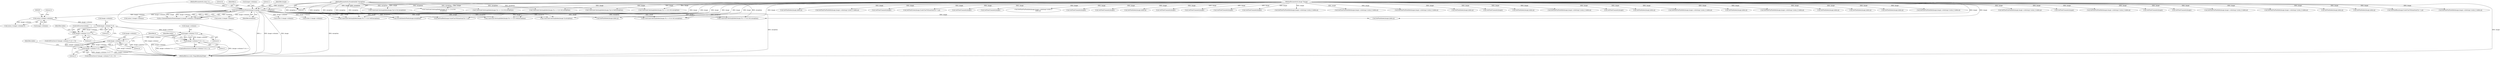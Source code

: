 digraph "0_ImageMagick_cc4ac341f29fa368da6ef01c207deaf8c61f6a2e@pointer" {
"1000438" [label="(Call,image->columns % 4)"];
"1000286" [label="(Call,(ssize_t) image->columns)"];
"1000118" [label="(Call,QueueAuthenticPixels(image,0,y,image->columns,1,exception))"];
"1000106" [label="(MethodParameterIn,Image *image)"];
"1000109" [label="(MethodParameterIn,ssize_t y)"];
"1000110" [label="(MethodParameterIn,ExceptionInfo *exception)"];
"1000437" [label="(Call,(image->columns % 4) != 0)"];
"1000482" [label="(Call,image->columns % 4)"];
"1000481" [label="(Call,(image->columns % 4) > 1)"];
"1000526" [label="(Call,image->columns % 4)"];
"1000525" [label="(Call,(image->columns % 4) > 2)"];
"1000483" [label="(Call,image->columns)"];
"1000764" [label="(Call,(ssize_t) image->columns)"];
"1000478" [label="(Call,GetPixelChannels(image))"];
"1000403" [label="(Call,ConstrainColormapIndex(image,(*p) & 0x3,exception))"];
"1000147" [label="(Call,(ssize_t) image->columns)"];
"1000364" [label="(Call,GetPixelChannels(image))"];
"1000740" [label="(Call,SetPixelViaPixelInfo(image,image->colormap+(ssize_t) index,q))"];
"1000260" [label="(Call,SetPixelViaPixelInfo(image,image->colormap+(ssize_t) index,q))"];
"1000298" [label="(Call,ConstrainColormapIndex(image,(*p >> 6) & 0x3,exception))"];
"1000437" [label="(Call,(image->columns % 4) != 0)"];
"1000611" [label="(Call,SetPixelViaPixelInfo(image,image->colormap+(ssize_t) index,q))"];
"1000481" [label="(Call,(image->columns % 4) > 1)"];
"1000121" [label="(Identifier,y)"];
"1000122" [label="(Call,image->columns)"];
"1000580" [label="(Call,(ssize_t) image->columns)"];
"1000443" [label="(Literal,0)"];
"1000307" [label="(Call,SetPixelIndex(image,index,q))"];
"1000795" [label="(Call,GetPixelChannels(image))"];
"1000544" [label="(Call,SetPixelIndex(image,index,q))"];
"1000250" [label="(Call,SetPixelViaPixelInfo(image,image->colormap+(ssize_t) index,q))"];
"1000534" [label="(Identifier,index)"];
"1000658" [label="(Call,GetPixelChannels(image))"];
"1000410" [label="(Call,SetPixelIndex(image,index,q))"];
"1000510" [label="(Call,SetPixelViaPixelInfo(image,image->colormap+(ssize_t) index,q))"];
"1000106" [label="(MethodParameterIn,Image *image)"];
"1000125" [label="(Literal,1)"];
"1000368" [label="(Call,ConstrainColormapIndex(image,(*p >> 2) & 0x3,exception))"];
"1000569" [label="(Identifier,p)"];
"1000291" [label="(Literal,3)"];
"1000730" [label="(Call,SetPixelIndex(image,index,q))"];
"1000116" [label="(Call,q=QueueAuthenticPixels(image,0,y,image->columns,1,exception))"];
"1000627" [label="(Call,ConstrainColormapIndex(image,(*p) & 0x0f,exception))"];
"1000285" [label="(Call,(ssize_t) image->columns-3)"];
"1000570" [label="(ControlStructure,break;)"];
"1000525" [label="(Call,(image->columns % 4) > 2)"];
"1000725" [label="(Call,ConstrainColormapIndex(image,*p,exception))"];
"1000447" [label="(Call,ConstrainColormapIndex(image,(*p >> 6) & 0x3,exception))"];
"1000491" [label="(Call,ConstrainColormapIndex(image,(*p >> 4) & 0x3,exception))"];
"1000690" [label="(Call,SetPixelViaPixelInfo(image,image->colormap+(ssize_t) index,q))"];
"1000480" [label="(ControlStructure,if ((image->columns % 4) > 1))"];
"1000634" [label="(Call,SetPixelIndex(image,index,q))"];
"1000286" [label="(Call,(ssize_t) image->columns)"];
"1000482" [label="(Call,image->columns % 4)"];
"1000680" [label="(Call,SetPixelIndex(image,index,q))"];
"1000333" [label="(Call,ConstrainColormapIndex(image,(*p >> 4) & 0x3,exception))"];
"1000601" [label="(Call,SetPixelIndex(image,index,q))"];
"1000531" [label="(Literal,2)"];
"1000387" [label="(Call,SetPixelViaPixelInfo(image,image->colormap+(ssize_t) index,q))"];
"1000317" [label="(Call,SetPixelViaPixelInfo(image,image->colormap+(ssize_t) index,q))"];
"1000110" [label="(MethodParameterIn,ExceptionInfo *exception)"];
"1000432" [label="(Call,GetPixelChannels(image))"];
"1000772" [label="(Call,SetPixelRed(image,ScaleCharToQuantum(*p++),q))"];
"1000109" [label="(MethodParameterIn,ssize_t y)"];
"1000466" [label="(Call,SetPixelViaPixelInfo(image,image->colormap+(ssize_t) index,q))"];
"1000623" [label="(Call,GetPixelChannels(image))"];
"1000399" [label="(Call,GetPixelChannels(image))"];
"1000715" [label="(Call,(ssize_t) image->columns)"];
"1000671" [label="(Call,ConstrainColormapIndex(image,(*p >> 4) & 0x0f,exception))"];
"1000800" [label="(Call,SyncAuthenticPixels(image,exception))"];
"1000188" [label="(Call,SetPixelViaPixelInfo(image,image->colormap+(ssize_t) index,q))"];
"1000535" [label="(Call,ConstrainColormapIndex(image,(*p >> 2) & 0x3,\n                       exception))"];
"1000352" [label="(Call,SetPixelViaPixelInfo(image,image->colormap+(ssize_t) index,q))"];
"1000436" [label="(ControlStructure,if ((image->columns % 4) != 0))"];
"1000118" [label="(Call,QueueAuthenticPixels(image,0,y,image->columns,1,exception))"];
"1000807" [label="(MethodReturn,static MagickBooleanType)"];
"1000456" [label="(Call,SetPixelIndex(image,index,q))"];
"1000490" [label="(Identifier,index)"];
"1000500" [label="(Call,SetPixelIndex(image,index,q))"];
"1000178" [label="(Call,SetPixelIndex(image,index,q))"];
"1000592" [label="(Call,ConstrainColormapIndex(image,(*p >> 4) & 0x0f,exception))"];
"1000120" [label="(Literal,0)"];
"1000786" [label="(Call,SetPixelBlue(image,ScaleCharToQuantum(*p++),q))"];
"1000126" [label="(Identifier,exception)"];
"1000420" [label="(Call,SetPixelViaPixelInfo(image,image->colormap+(ssize_t) index,q))"];
"1000487" [label="(Literal,1)"];
"1000527" [label="(Call,image->columns)"];
"1000439" [label="(Call,image->columns)"];
"1000524" [label="(ControlStructure,if ((image->columns % 4) > 2))"];
"1000342" [label="(Call,SetPixelIndex(image,index,q))"];
"1000442" [label="(Literal,4)"];
"1000644" [label="(Call,SetPixelViaPixelInfo(image,image->colormap+(ssize_t) index,q))"];
"1000566" [label="(Call,GetPixelChannels(image))"];
"1000240" [label="(Call,SetPixelIndex(image,index,q))"];
"1000288" [label="(Call,image->columns)"];
"1000119" [label="(Identifier,image)"];
"1000779" [label="(Call,SetPixelGreen(image,ScaleCharToQuantum(*p++),q))"];
"1000486" [label="(Literal,4)"];
"1000526" [label="(Call,image->columns % 4)"];
"1000530" [label="(Literal,4)"];
"1000272" [label="(Call,GetPixelChannels(image))"];
"1000329" [label="(Call,GetPixelChannels(image))"];
"1000554" [label="(Call,SetPixelViaPixelInfo(image,image->colormap+(ssize_t)\n                        index,q))"];
"1000754" [label="(Call,GetPixelChannels(image))"];
"1000438" [label="(Call,image->columns % 4)"];
"1000200" [label="(Call,GetPixelChannels(image))"];
"1000446" [label="(Identifier,index)"];
"1000377" [label="(Call,SetPixelIndex(image,index,q))"];
"1000704" [label="(Call,GetPixelChannels(image))"];
"1000522" [label="(Call,GetPixelChannels(image))"];
"1000438" -> "1000437"  [label="AST: "];
"1000438" -> "1000442"  [label="CFG: "];
"1000439" -> "1000438"  [label="AST: "];
"1000442" -> "1000438"  [label="AST: "];
"1000443" -> "1000438"  [label="CFG: "];
"1000438" -> "1000807"  [label="DDG: image->columns"];
"1000438" -> "1000437"  [label="DDG: image->columns"];
"1000438" -> "1000437"  [label="DDG: 4"];
"1000286" -> "1000438"  [label="DDG: image->columns"];
"1000438" -> "1000482"  [label="DDG: image->columns"];
"1000286" -> "1000285"  [label="AST: "];
"1000286" -> "1000288"  [label="CFG: "];
"1000287" -> "1000286"  [label="AST: "];
"1000288" -> "1000286"  [label="AST: "];
"1000291" -> "1000286"  [label="CFG: "];
"1000286" -> "1000285"  [label="DDG: image->columns"];
"1000118" -> "1000286"  [label="DDG: image->columns"];
"1000118" -> "1000116"  [label="AST: "];
"1000118" -> "1000126"  [label="CFG: "];
"1000119" -> "1000118"  [label="AST: "];
"1000120" -> "1000118"  [label="AST: "];
"1000121" -> "1000118"  [label="AST: "];
"1000122" -> "1000118"  [label="AST: "];
"1000125" -> "1000118"  [label="AST: "];
"1000126" -> "1000118"  [label="AST: "];
"1000116" -> "1000118"  [label="CFG: "];
"1000118" -> "1000807"  [label="DDG: exception"];
"1000118" -> "1000807"  [label="DDG: y"];
"1000118" -> "1000807"  [label="DDG: image->columns"];
"1000118" -> "1000807"  [label="DDG: image"];
"1000118" -> "1000116"  [label="DDG: exception"];
"1000118" -> "1000116"  [label="DDG: image"];
"1000118" -> "1000116"  [label="DDG: image->columns"];
"1000118" -> "1000116"  [label="DDG: 1"];
"1000118" -> "1000116"  [label="DDG: 0"];
"1000118" -> "1000116"  [label="DDG: y"];
"1000106" -> "1000118"  [label="DDG: image"];
"1000109" -> "1000118"  [label="DDG: y"];
"1000110" -> "1000118"  [label="DDG: exception"];
"1000118" -> "1000147"  [label="DDG: image->columns"];
"1000118" -> "1000178"  [label="DDG: image"];
"1000118" -> "1000240"  [label="DDG: image"];
"1000118" -> "1000298"  [label="DDG: image"];
"1000118" -> "1000298"  [label="DDG: exception"];
"1000118" -> "1000447"  [label="DDG: image"];
"1000118" -> "1000447"  [label="DDG: exception"];
"1000118" -> "1000580"  [label="DDG: image->columns"];
"1000118" -> "1000592"  [label="DDG: image"];
"1000118" -> "1000592"  [label="DDG: exception"];
"1000118" -> "1000671"  [label="DDG: image"];
"1000118" -> "1000671"  [label="DDG: exception"];
"1000118" -> "1000715"  [label="DDG: image->columns"];
"1000118" -> "1000725"  [label="DDG: image"];
"1000118" -> "1000725"  [label="DDG: exception"];
"1000118" -> "1000764"  [label="DDG: image->columns"];
"1000118" -> "1000772"  [label="DDG: image"];
"1000118" -> "1000800"  [label="DDG: image"];
"1000118" -> "1000800"  [label="DDG: exception"];
"1000106" -> "1000105"  [label="AST: "];
"1000106" -> "1000807"  [label="DDG: image"];
"1000106" -> "1000178"  [label="DDG: image"];
"1000106" -> "1000188"  [label="DDG: image"];
"1000106" -> "1000200"  [label="DDG: image"];
"1000106" -> "1000240"  [label="DDG: image"];
"1000106" -> "1000250"  [label="DDG: image"];
"1000106" -> "1000260"  [label="DDG: image"];
"1000106" -> "1000272"  [label="DDG: image"];
"1000106" -> "1000298"  [label="DDG: image"];
"1000106" -> "1000307"  [label="DDG: image"];
"1000106" -> "1000317"  [label="DDG: image"];
"1000106" -> "1000329"  [label="DDG: image"];
"1000106" -> "1000333"  [label="DDG: image"];
"1000106" -> "1000342"  [label="DDG: image"];
"1000106" -> "1000352"  [label="DDG: image"];
"1000106" -> "1000364"  [label="DDG: image"];
"1000106" -> "1000368"  [label="DDG: image"];
"1000106" -> "1000377"  [label="DDG: image"];
"1000106" -> "1000387"  [label="DDG: image"];
"1000106" -> "1000399"  [label="DDG: image"];
"1000106" -> "1000403"  [label="DDG: image"];
"1000106" -> "1000410"  [label="DDG: image"];
"1000106" -> "1000420"  [label="DDG: image"];
"1000106" -> "1000432"  [label="DDG: image"];
"1000106" -> "1000447"  [label="DDG: image"];
"1000106" -> "1000456"  [label="DDG: image"];
"1000106" -> "1000466"  [label="DDG: image"];
"1000106" -> "1000478"  [label="DDG: image"];
"1000106" -> "1000491"  [label="DDG: image"];
"1000106" -> "1000500"  [label="DDG: image"];
"1000106" -> "1000510"  [label="DDG: image"];
"1000106" -> "1000522"  [label="DDG: image"];
"1000106" -> "1000535"  [label="DDG: image"];
"1000106" -> "1000544"  [label="DDG: image"];
"1000106" -> "1000554"  [label="DDG: image"];
"1000106" -> "1000566"  [label="DDG: image"];
"1000106" -> "1000592"  [label="DDG: image"];
"1000106" -> "1000601"  [label="DDG: image"];
"1000106" -> "1000611"  [label="DDG: image"];
"1000106" -> "1000623"  [label="DDG: image"];
"1000106" -> "1000627"  [label="DDG: image"];
"1000106" -> "1000634"  [label="DDG: image"];
"1000106" -> "1000644"  [label="DDG: image"];
"1000106" -> "1000658"  [label="DDG: image"];
"1000106" -> "1000671"  [label="DDG: image"];
"1000106" -> "1000680"  [label="DDG: image"];
"1000106" -> "1000690"  [label="DDG: image"];
"1000106" -> "1000704"  [label="DDG: image"];
"1000106" -> "1000725"  [label="DDG: image"];
"1000106" -> "1000730"  [label="DDG: image"];
"1000106" -> "1000740"  [label="DDG: image"];
"1000106" -> "1000754"  [label="DDG: image"];
"1000106" -> "1000772"  [label="DDG: image"];
"1000106" -> "1000779"  [label="DDG: image"];
"1000106" -> "1000786"  [label="DDG: image"];
"1000106" -> "1000795"  [label="DDG: image"];
"1000106" -> "1000800"  [label="DDG: image"];
"1000109" -> "1000105"  [label="AST: "];
"1000109" -> "1000807"  [label="DDG: y"];
"1000110" -> "1000105"  [label="AST: "];
"1000110" -> "1000807"  [label="DDG: exception"];
"1000110" -> "1000298"  [label="DDG: exception"];
"1000110" -> "1000333"  [label="DDG: exception"];
"1000110" -> "1000368"  [label="DDG: exception"];
"1000110" -> "1000403"  [label="DDG: exception"];
"1000110" -> "1000447"  [label="DDG: exception"];
"1000110" -> "1000491"  [label="DDG: exception"];
"1000110" -> "1000535"  [label="DDG: exception"];
"1000110" -> "1000592"  [label="DDG: exception"];
"1000110" -> "1000627"  [label="DDG: exception"];
"1000110" -> "1000671"  [label="DDG: exception"];
"1000110" -> "1000725"  [label="DDG: exception"];
"1000110" -> "1000800"  [label="DDG: exception"];
"1000437" -> "1000436"  [label="AST: "];
"1000437" -> "1000443"  [label="CFG: "];
"1000443" -> "1000437"  [label="AST: "];
"1000446" -> "1000437"  [label="CFG: "];
"1000570" -> "1000437"  [label="CFG: "];
"1000437" -> "1000807"  [label="DDG: (image->columns % 4) != 0"];
"1000437" -> "1000807"  [label="DDG: image->columns % 4"];
"1000482" -> "1000481"  [label="AST: "];
"1000482" -> "1000486"  [label="CFG: "];
"1000483" -> "1000482"  [label="AST: "];
"1000486" -> "1000482"  [label="AST: "];
"1000487" -> "1000482"  [label="CFG: "];
"1000482" -> "1000807"  [label="DDG: image->columns"];
"1000482" -> "1000481"  [label="DDG: image->columns"];
"1000482" -> "1000481"  [label="DDG: 4"];
"1000482" -> "1000526"  [label="DDG: image->columns"];
"1000481" -> "1000480"  [label="AST: "];
"1000481" -> "1000487"  [label="CFG: "];
"1000487" -> "1000481"  [label="AST: "];
"1000490" -> "1000481"  [label="CFG: "];
"1000569" -> "1000481"  [label="CFG: "];
"1000481" -> "1000807"  [label="DDG: (image->columns % 4) > 1"];
"1000481" -> "1000807"  [label="DDG: image->columns % 4"];
"1000526" -> "1000525"  [label="AST: "];
"1000526" -> "1000530"  [label="CFG: "];
"1000527" -> "1000526"  [label="AST: "];
"1000530" -> "1000526"  [label="AST: "];
"1000531" -> "1000526"  [label="CFG: "];
"1000526" -> "1000807"  [label="DDG: image->columns"];
"1000526" -> "1000525"  [label="DDG: image->columns"];
"1000526" -> "1000525"  [label="DDG: 4"];
"1000525" -> "1000524"  [label="AST: "];
"1000525" -> "1000531"  [label="CFG: "];
"1000531" -> "1000525"  [label="AST: "];
"1000534" -> "1000525"  [label="CFG: "];
"1000569" -> "1000525"  [label="CFG: "];
"1000525" -> "1000807"  [label="DDG: (image->columns % 4) > 2"];
"1000525" -> "1000807"  [label="DDG: image->columns % 4"];
}
